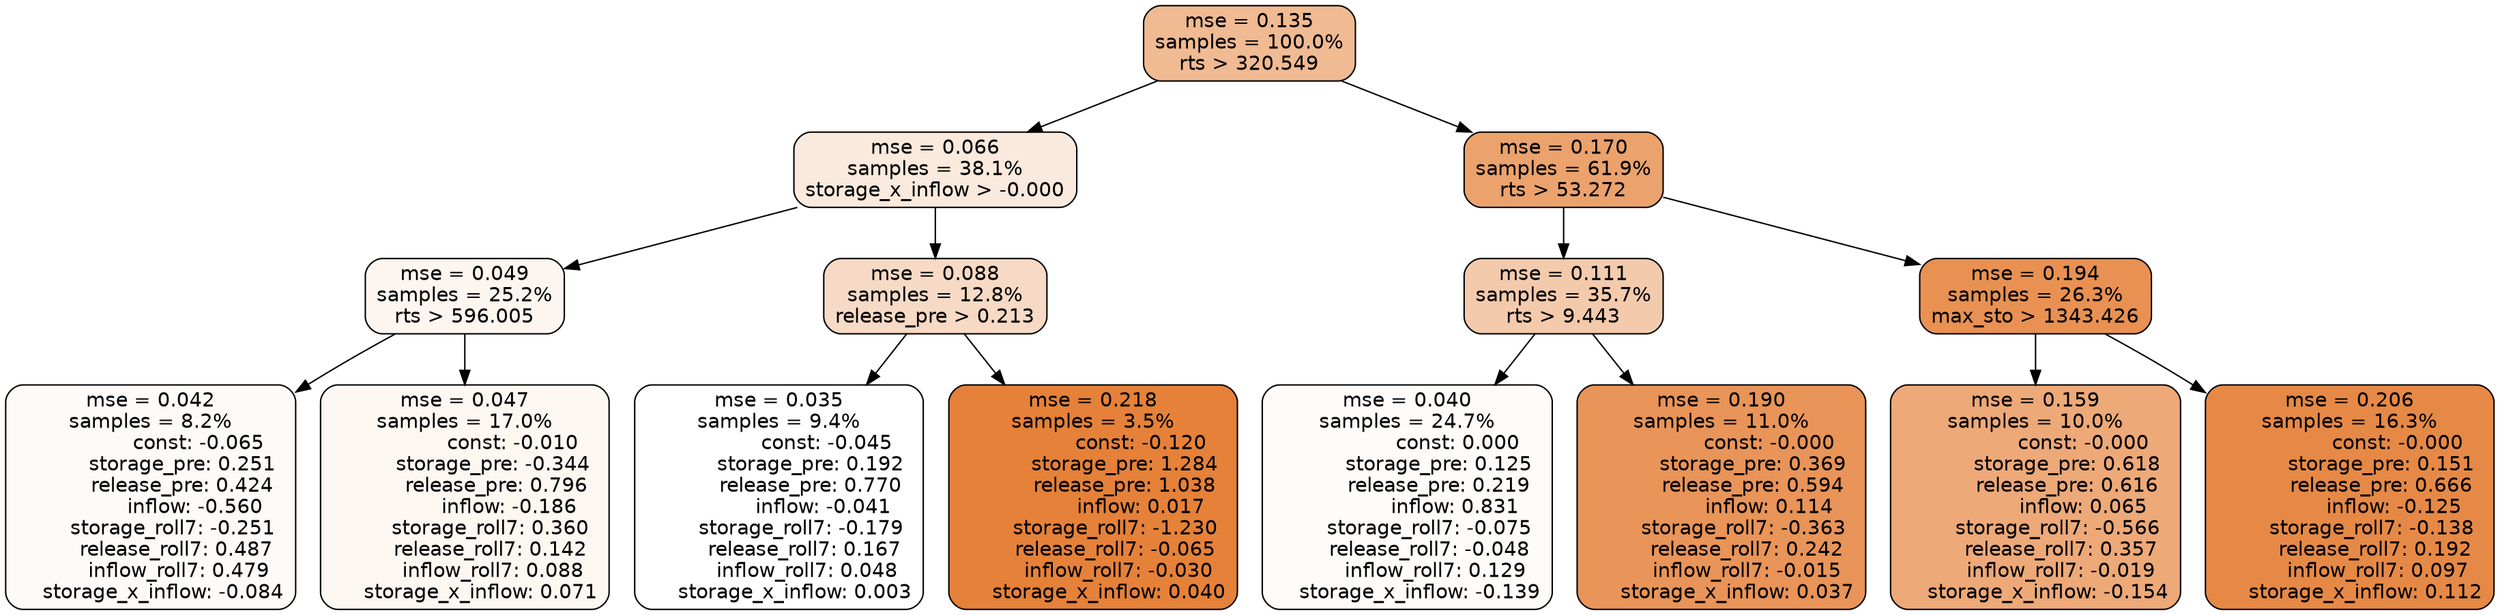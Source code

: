 digraph tree {
node [shape=rectangle, style="filled, rounded", color="black", fontname=helvetica] ;
edge [fontname=helvetica] ;
	"0" [label="mse = 0.135
samples = 100.0%
rts > 320.549", fillcolor="#f0ba92"]
	"8" [label="mse = 0.066
samples = 38.1%
storage_x_inflow > -0.000", fillcolor="#fae9dd"]
	"1" [label="mse = 0.170
samples = 61.9%
rts > 53.272", fillcolor="#eba26d"]
	"9" [label="mse = 0.049
samples = 25.2%
rts > 596.005", fillcolor="#fdf5f0"]
	"12" [label="mse = 0.088
samples = 12.8%
release_pre > 0.213", fillcolor="#f7dac5"]
	"2" [label="mse = 0.111
samples = 35.7%
rts > 9.443", fillcolor="#f4caac"]
	"5" [label="mse = 0.194
samples = 26.3%
max_sto > 1343.426", fillcolor="#e89152"]
	"10" [label="mse = 0.042
samples = 8.2%
               const: -0.065
          storage_pre: 0.251
          release_pre: 0.424
              inflow: -0.560
       storage_roll7: -0.251
        release_roll7: 0.487
         inflow_roll7: 0.479
    storage_x_inflow: -0.084", fillcolor="#fefaf8"]
	"11" [label="mse = 0.047
samples = 17.0%
               const: -0.010
         storage_pre: -0.344
          release_pre: 0.796
              inflow: -0.186
        storage_roll7: 0.360
        release_roll7: 0.142
         inflow_roll7: 0.088
     storage_x_inflow: 0.071", fillcolor="#fdf7f2"]
	"13" [label="mse = 0.035
samples = 9.4%
               const: -0.045
          storage_pre: 0.192
          release_pre: 0.770
              inflow: -0.041
       storage_roll7: -0.179
        release_roll7: 0.167
         inflow_roll7: 0.048
     storage_x_inflow: 0.003", fillcolor="#ffffff"]
	"14" [label="mse = 0.218
samples = 3.5%
               const: -0.120
          storage_pre: 1.284
          release_pre: 1.038
               inflow: 0.017
       storage_roll7: -1.230
       release_roll7: -0.065
        inflow_roll7: -0.030
     storage_x_inflow: 0.040", fillcolor="#e58139"]
	"3" [label="mse = 0.040
samples = 24.7%
                const: 0.000
          storage_pre: 0.125
          release_pre: 0.219
               inflow: 0.831
       storage_roll7: -0.075
       release_roll7: -0.048
         inflow_roll7: 0.129
    storage_x_inflow: -0.139", fillcolor="#fefbf9"]
	"4" [label="mse = 0.190
samples = 11.0%
               const: -0.000
          storage_pre: 0.369
          release_pre: 0.594
               inflow: 0.114
       storage_roll7: -0.363
        release_roll7: 0.242
        inflow_roll7: -0.015
     storage_x_inflow: 0.037", fillcolor="#e99458"]
	"7" [label="mse = 0.159
samples = 10.0%
               const: -0.000
          storage_pre: 0.618
          release_pre: 0.616
               inflow: 0.065
       storage_roll7: -0.566
        release_roll7: 0.357
        inflow_roll7: -0.019
    storage_x_inflow: -0.154", fillcolor="#eda978"]
	"6" [label="mse = 0.206
samples = 16.3%
               const: -0.000
          storage_pre: 0.151
          release_pre: 0.666
              inflow: -0.125
       storage_roll7: -0.138
        release_roll7: 0.192
         inflow_roll7: 0.097
     storage_x_inflow: 0.112", fillcolor="#e68946"]

	"0" -> "1"
	"0" -> "8"
	"8" -> "9"
	"8" -> "12"
	"1" -> "2"
	"1" -> "5"
	"9" -> "10"
	"9" -> "11"
	"12" -> "13"
	"12" -> "14"
	"2" -> "3"
	"2" -> "4"
	"5" -> "6"
	"5" -> "7"
}